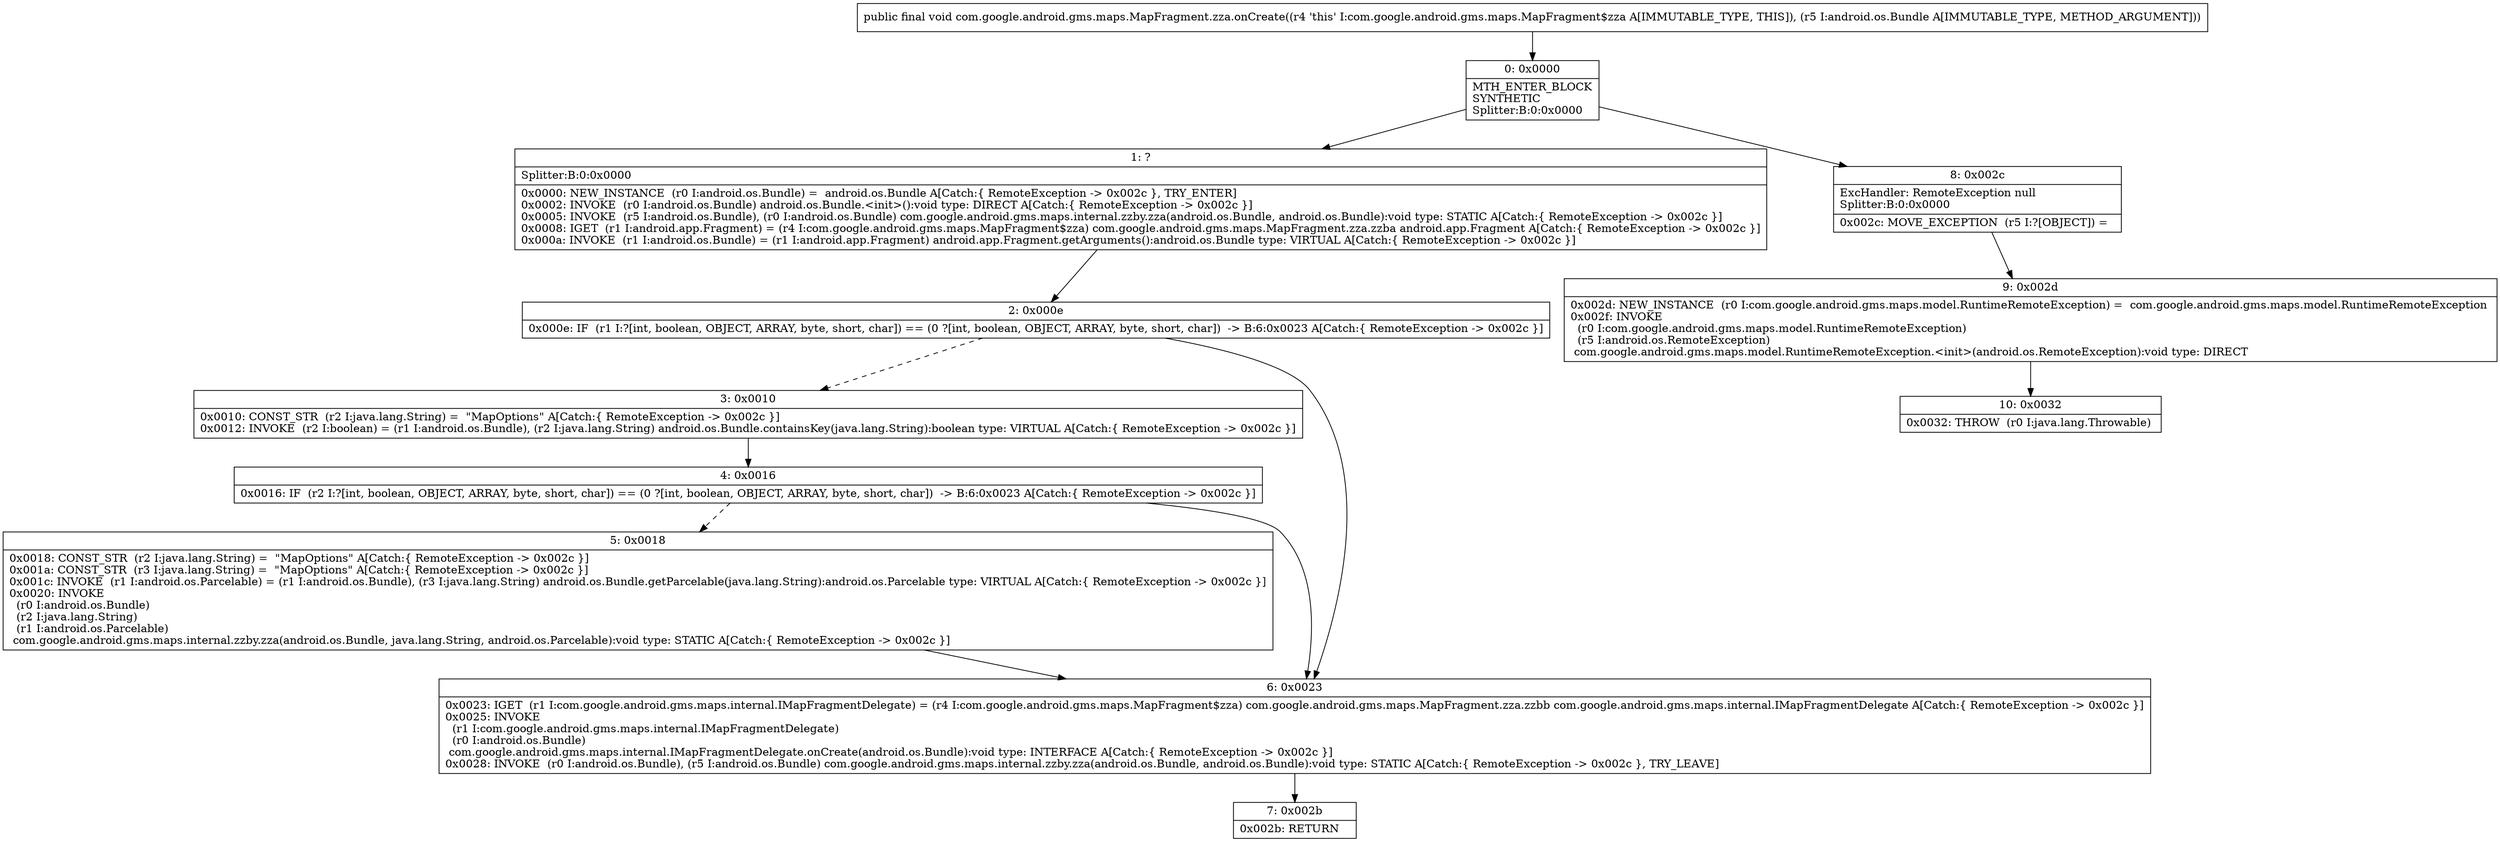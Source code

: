digraph "CFG forcom.google.android.gms.maps.MapFragment.zza.onCreate(Landroid\/os\/Bundle;)V" {
Node_0 [shape=record,label="{0\:\ 0x0000|MTH_ENTER_BLOCK\lSYNTHETIC\lSplitter:B:0:0x0000\l}"];
Node_1 [shape=record,label="{1\:\ ?|Splitter:B:0:0x0000\l|0x0000: NEW_INSTANCE  (r0 I:android.os.Bundle) =  android.os.Bundle A[Catch:\{ RemoteException \-\> 0x002c \}, TRY_ENTER]\l0x0002: INVOKE  (r0 I:android.os.Bundle) android.os.Bundle.\<init\>():void type: DIRECT A[Catch:\{ RemoteException \-\> 0x002c \}]\l0x0005: INVOKE  (r5 I:android.os.Bundle), (r0 I:android.os.Bundle) com.google.android.gms.maps.internal.zzby.zza(android.os.Bundle, android.os.Bundle):void type: STATIC A[Catch:\{ RemoteException \-\> 0x002c \}]\l0x0008: IGET  (r1 I:android.app.Fragment) = (r4 I:com.google.android.gms.maps.MapFragment$zza) com.google.android.gms.maps.MapFragment.zza.zzba android.app.Fragment A[Catch:\{ RemoteException \-\> 0x002c \}]\l0x000a: INVOKE  (r1 I:android.os.Bundle) = (r1 I:android.app.Fragment) android.app.Fragment.getArguments():android.os.Bundle type: VIRTUAL A[Catch:\{ RemoteException \-\> 0x002c \}]\l}"];
Node_2 [shape=record,label="{2\:\ 0x000e|0x000e: IF  (r1 I:?[int, boolean, OBJECT, ARRAY, byte, short, char]) == (0 ?[int, boolean, OBJECT, ARRAY, byte, short, char])  \-\> B:6:0x0023 A[Catch:\{ RemoteException \-\> 0x002c \}]\l}"];
Node_3 [shape=record,label="{3\:\ 0x0010|0x0010: CONST_STR  (r2 I:java.lang.String) =  \"MapOptions\" A[Catch:\{ RemoteException \-\> 0x002c \}]\l0x0012: INVOKE  (r2 I:boolean) = (r1 I:android.os.Bundle), (r2 I:java.lang.String) android.os.Bundle.containsKey(java.lang.String):boolean type: VIRTUAL A[Catch:\{ RemoteException \-\> 0x002c \}]\l}"];
Node_4 [shape=record,label="{4\:\ 0x0016|0x0016: IF  (r2 I:?[int, boolean, OBJECT, ARRAY, byte, short, char]) == (0 ?[int, boolean, OBJECT, ARRAY, byte, short, char])  \-\> B:6:0x0023 A[Catch:\{ RemoteException \-\> 0x002c \}]\l}"];
Node_5 [shape=record,label="{5\:\ 0x0018|0x0018: CONST_STR  (r2 I:java.lang.String) =  \"MapOptions\" A[Catch:\{ RemoteException \-\> 0x002c \}]\l0x001a: CONST_STR  (r3 I:java.lang.String) =  \"MapOptions\" A[Catch:\{ RemoteException \-\> 0x002c \}]\l0x001c: INVOKE  (r1 I:android.os.Parcelable) = (r1 I:android.os.Bundle), (r3 I:java.lang.String) android.os.Bundle.getParcelable(java.lang.String):android.os.Parcelable type: VIRTUAL A[Catch:\{ RemoteException \-\> 0x002c \}]\l0x0020: INVOKE  \l  (r0 I:android.os.Bundle)\l  (r2 I:java.lang.String)\l  (r1 I:android.os.Parcelable)\l com.google.android.gms.maps.internal.zzby.zza(android.os.Bundle, java.lang.String, android.os.Parcelable):void type: STATIC A[Catch:\{ RemoteException \-\> 0x002c \}]\l}"];
Node_6 [shape=record,label="{6\:\ 0x0023|0x0023: IGET  (r1 I:com.google.android.gms.maps.internal.IMapFragmentDelegate) = (r4 I:com.google.android.gms.maps.MapFragment$zza) com.google.android.gms.maps.MapFragment.zza.zzbb com.google.android.gms.maps.internal.IMapFragmentDelegate A[Catch:\{ RemoteException \-\> 0x002c \}]\l0x0025: INVOKE  \l  (r1 I:com.google.android.gms.maps.internal.IMapFragmentDelegate)\l  (r0 I:android.os.Bundle)\l com.google.android.gms.maps.internal.IMapFragmentDelegate.onCreate(android.os.Bundle):void type: INTERFACE A[Catch:\{ RemoteException \-\> 0x002c \}]\l0x0028: INVOKE  (r0 I:android.os.Bundle), (r5 I:android.os.Bundle) com.google.android.gms.maps.internal.zzby.zza(android.os.Bundle, android.os.Bundle):void type: STATIC A[Catch:\{ RemoteException \-\> 0x002c \}, TRY_LEAVE]\l}"];
Node_7 [shape=record,label="{7\:\ 0x002b|0x002b: RETURN   \l}"];
Node_8 [shape=record,label="{8\:\ 0x002c|ExcHandler: RemoteException null\lSplitter:B:0:0x0000\l|0x002c: MOVE_EXCEPTION  (r5 I:?[OBJECT]) =  \l}"];
Node_9 [shape=record,label="{9\:\ 0x002d|0x002d: NEW_INSTANCE  (r0 I:com.google.android.gms.maps.model.RuntimeRemoteException) =  com.google.android.gms.maps.model.RuntimeRemoteException \l0x002f: INVOKE  \l  (r0 I:com.google.android.gms.maps.model.RuntimeRemoteException)\l  (r5 I:android.os.RemoteException)\l com.google.android.gms.maps.model.RuntimeRemoteException.\<init\>(android.os.RemoteException):void type: DIRECT \l}"];
Node_10 [shape=record,label="{10\:\ 0x0032|0x0032: THROW  (r0 I:java.lang.Throwable) \l}"];
MethodNode[shape=record,label="{public final void com.google.android.gms.maps.MapFragment.zza.onCreate((r4 'this' I:com.google.android.gms.maps.MapFragment$zza A[IMMUTABLE_TYPE, THIS]), (r5 I:android.os.Bundle A[IMMUTABLE_TYPE, METHOD_ARGUMENT])) }"];
MethodNode -> Node_0;
Node_0 -> Node_1;
Node_0 -> Node_8;
Node_1 -> Node_2;
Node_2 -> Node_3[style=dashed];
Node_2 -> Node_6;
Node_3 -> Node_4;
Node_4 -> Node_5[style=dashed];
Node_4 -> Node_6;
Node_5 -> Node_6;
Node_6 -> Node_7;
Node_8 -> Node_9;
Node_9 -> Node_10;
}

